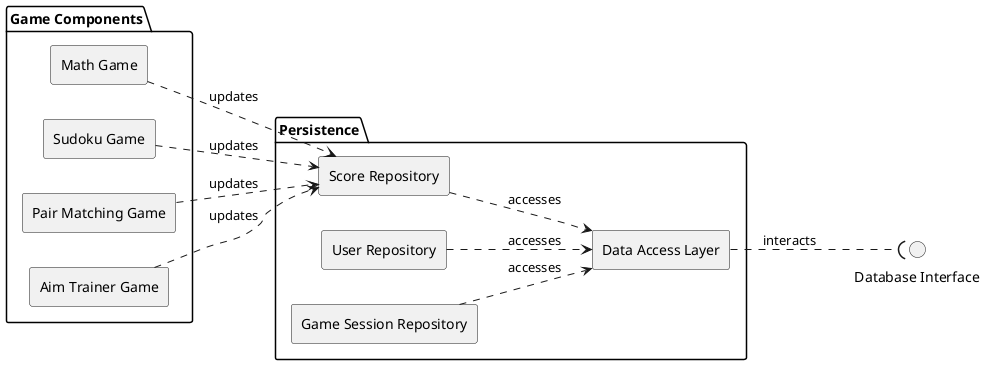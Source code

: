 @startuml Game and DB Component Diagram
left to right direction
skinparam componentStyle rectangle

' Main components




package "Game Components" {
  [Math Game] as MathGame
  [Sudoku Game] as Sudoku
  [Pair Matching Game] as PairMatch
  [Aim Trainer Game] as AimTrainer
}

package "Persistence" {
  [Data Access Layer] as DAL
  [Score Repository] as ScoreRepo
  [User Repository] as UserRepo
  [Game Session Repository] as SessionRepo
}

' External interfaces

interface "Database Interface" as DBIF

' Relationships

DAL ..( DBIF : interacts
ScoreRepo ..> DAL : accesses
UserRepo ..> DAL : accesses
SessionRepo ..> DAL : accesses

' Additional relationships
MathGame ..> ScoreRepo : updates
Sudoku ..> ScoreRepo : updates
PairMatch ..> ScoreRepo : updates
AimTrainer ..> ScoreRepo : updates

@enduml
